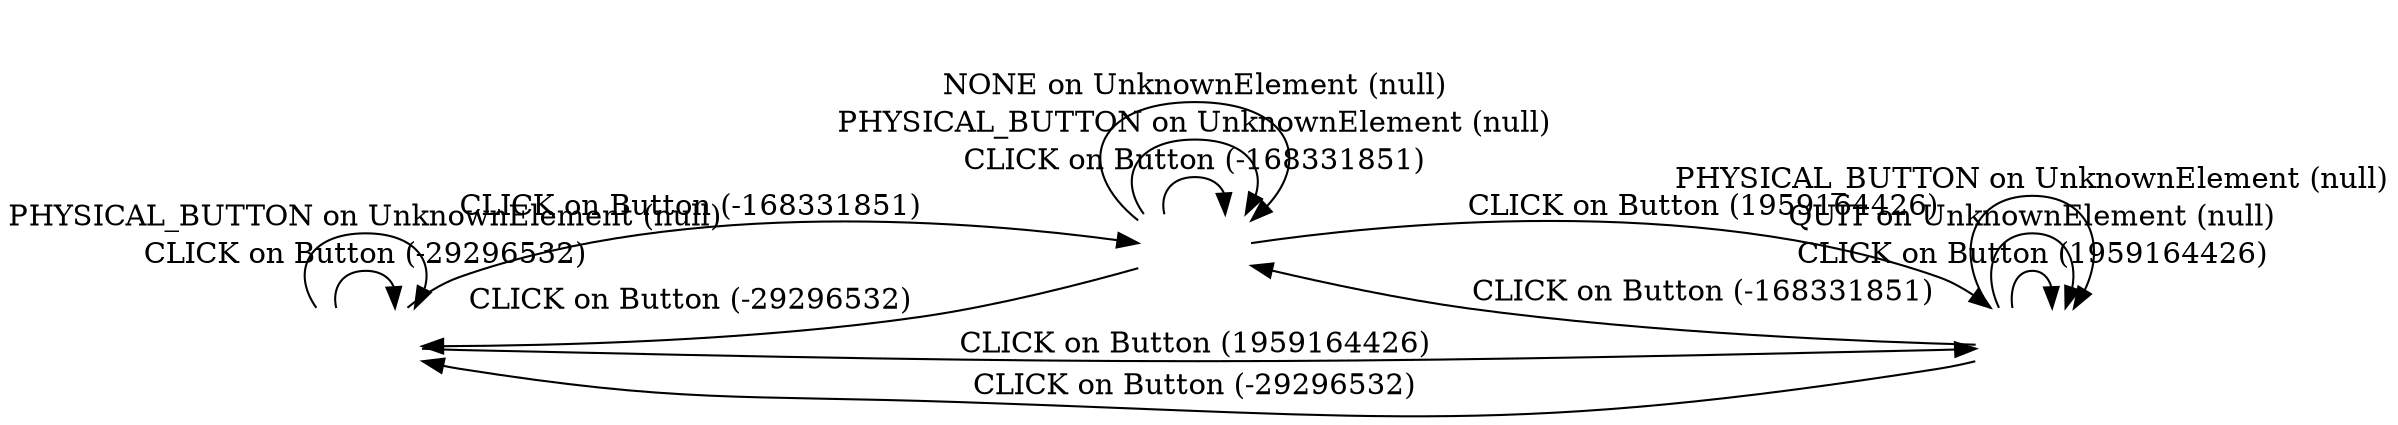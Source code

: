 digraph {
	rankdir=LR;
	node [shape = doublecircle]; "-399904918";
	node [shape = circle];
	"-399904918" -> "478894017" [ label = "CLICK on Button (-168331851)" ];
	"-399904918" -> "-343228276" [ label = "CLICK on Button (1959164426)" ];
	"-399904918" -> "-399904918" [ label = "CLICK on Button (-29296532)" ];
	"-399904918" -> "-399904918" [ label = "PHYSICAL_BUTTON on UnknownElement (null)" ];
	"-343228276" -> "478894017" [ label = "CLICK on Button (-168331851)" ];
	"-343228276" -> "-343228276" [ label = "CLICK on Button (1959164426)" ];
	"-343228276" -> "-343228276" [ label = "QUIT on UnknownElement (null)" ];
	"-343228276" -> "-399904918" [ label = "CLICK on Button (-29296532)" ];
	"-343228276" -> "-343228276" [ label = "PHYSICAL_BUTTON on UnknownElement (null)" ];
	"478894017" -> "478894017" [ label = "CLICK on Button (-168331851)" ];
	"478894017" -> "-343228276" [ label = "CLICK on Button (1959164426)" ];
	"478894017" -> "-399904918" [ label = "CLICK on Button (-29296532)" ];
	"478894017" -> "478894017" [ label = "PHYSICAL_BUTTON on UnknownElement (null)" ];
	"478894017" -> "478894017" [ label = "NONE on UnknownElement (null)" ];
	"-399904918" [image="/Users/vontell/Documents/BilityBuildSystem/AndroidServer/fileDB/upload-9ef29c70-7939-4a9e-b67f-4673045e90e4.png" label="" shape="none"];
	"478894017" [image="/Users/vontell/Documents/BilityBuildSystem/AndroidServer/fileDB/upload-5fa1be8c-7e8b-43fe-9c6a-d947689c1519.png" label="" shape="none"];
	"-343228276" [image="/Users/vontell/Documents/BilityBuildSystem/AndroidServer/fileDB/upload-5da75ac8-a1b4-4e65-8968-bbef3235e8ca.png" label="" shape="none"];
}